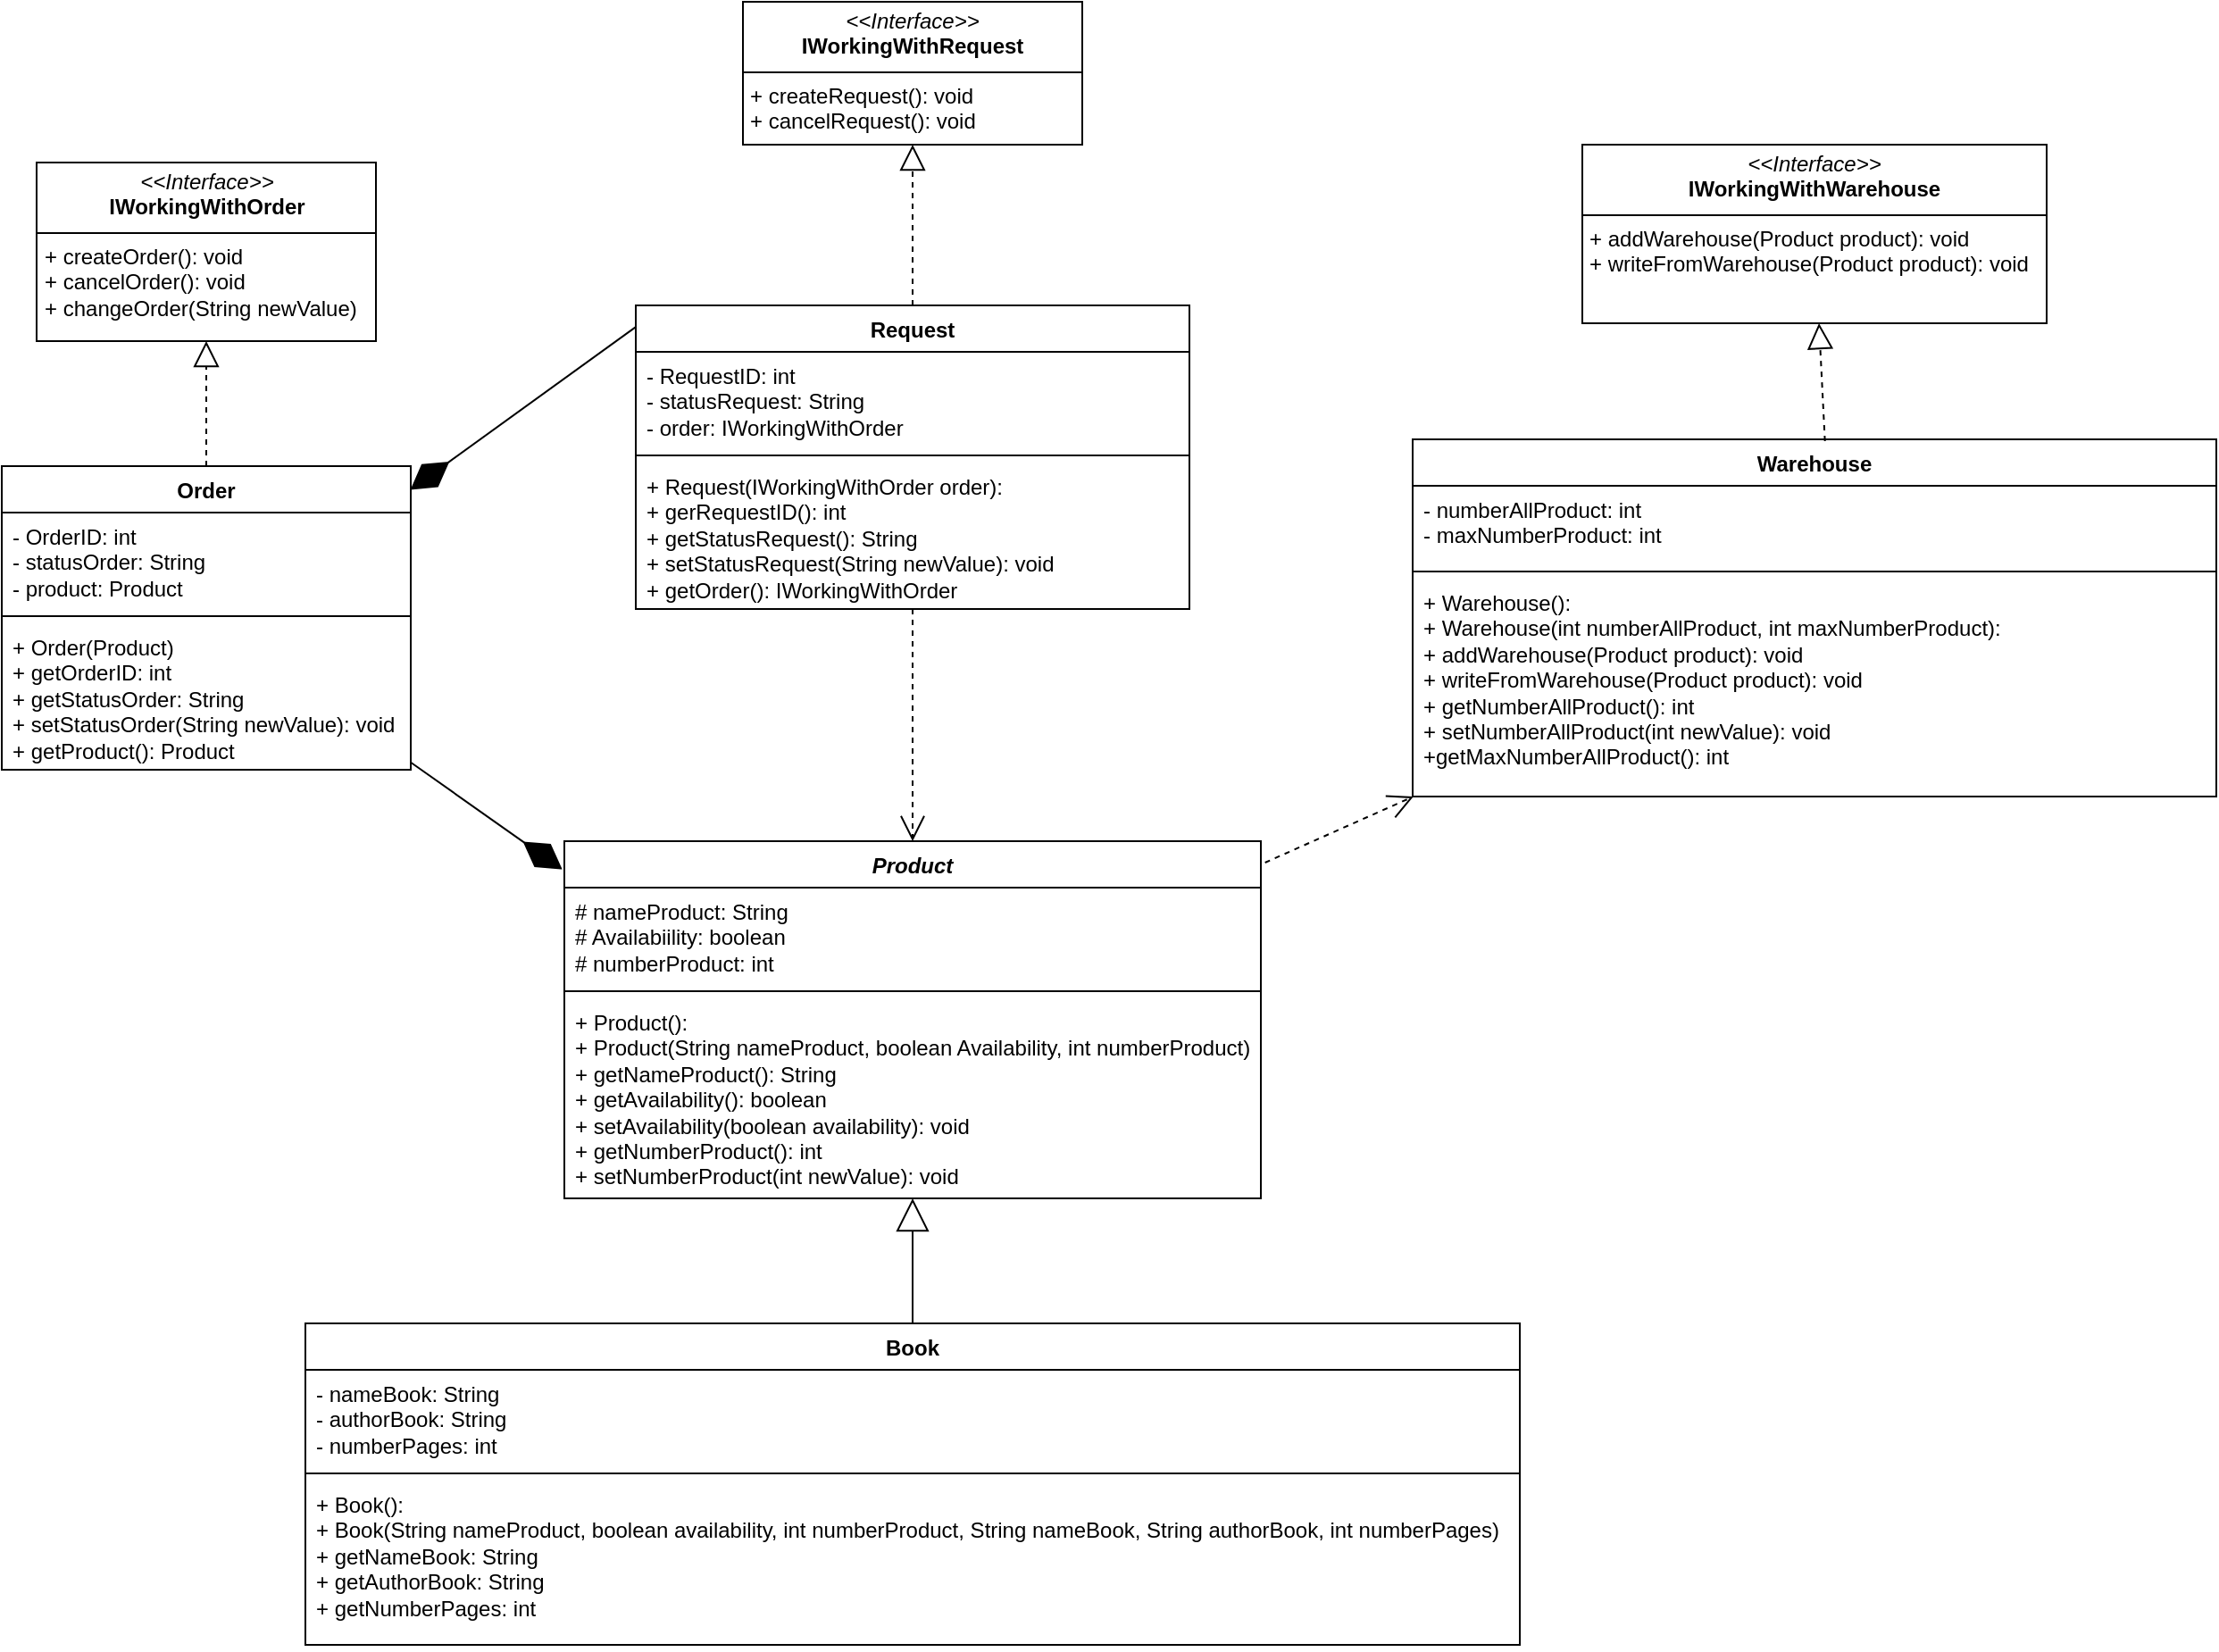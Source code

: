 <mxfile version="25.0.2">
  <diagram id="C5RBs43oDa-KdzZeNtuy" name="Page-1">
    <mxGraphModel dx="2049" dy="2363" grid="1" gridSize="10" guides="1" tooltips="1" connect="1" arrows="1" fold="1" page="1" pageScale="1" pageWidth="827" pageHeight="1169" math="0" shadow="0">
      <root>
        <mxCell id="WIyWlLk6GJQsqaUBKTNV-0" />
        <mxCell id="WIyWlLk6GJQsqaUBKTNV-1" parent="WIyWlLk6GJQsqaUBKTNV-0" />
        <mxCell id="oVKRYBlbmNhZD7qQroof-0" value="&lt;i style=&quot;&quot;&gt;Product&lt;/i&gt;" style="swimlane;fontStyle=1;align=center;verticalAlign=top;childLayout=stackLayout;horizontal=1;startSize=26;horizontalStack=0;resizeParent=1;resizeParentMax=0;resizeLast=0;collapsible=1;marginBottom=0;whiteSpace=wrap;html=1;" vertex="1" parent="WIyWlLk6GJQsqaUBKTNV-1">
          <mxGeometry x="415" y="420" width="390" height="200" as="geometry" />
        </mxCell>
        <mxCell id="oVKRYBlbmNhZD7qQroof-1" value="# nameProduct: String&lt;div&gt;# Availabiility: boolean&lt;/div&gt;&lt;div&gt;# numberProduct: int&lt;/div&gt;" style="text;strokeColor=none;fillColor=none;align=left;verticalAlign=top;spacingLeft=4;spacingRight=4;overflow=hidden;rotatable=0;points=[[0,0.5],[1,0.5]];portConstraint=eastwest;whiteSpace=wrap;html=1;" vertex="1" parent="oVKRYBlbmNhZD7qQroof-0">
          <mxGeometry y="26" width="390" height="54" as="geometry" />
        </mxCell>
        <mxCell id="oVKRYBlbmNhZD7qQroof-2" value="" style="line;strokeWidth=1;fillColor=none;align=left;verticalAlign=middle;spacingTop=-1;spacingLeft=3;spacingRight=3;rotatable=0;labelPosition=right;points=[];portConstraint=eastwest;strokeColor=inherit;" vertex="1" parent="oVKRYBlbmNhZD7qQroof-0">
          <mxGeometry y="80" width="390" height="8" as="geometry" />
        </mxCell>
        <mxCell id="oVKRYBlbmNhZD7qQroof-3" value="+ Product():&lt;div&gt;+ Product(String nameProduct, boolean Availability, int numberProduct)&lt;/div&gt;&lt;div&gt;+ getNameProduct(): String&lt;/div&gt;&lt;div&gt;+ get&lt;span style=&quot;background-color: initial;&quot;&gt;Availability(): boolean&lt;/span&gt;&lt;/div&gt;&lt;div&gt;&lt;span style=&quot;background-color: initial;&quot;&gt;+ set&lt;/span&gt;&lt;span style=&quot;background-color: initial;&quot;&gt;Availability(boolean a&lt;/span&gt;&lt;span style=&quot;background-color: initial;&quot;&gt;vailability&lt;/span&gt;&lt;span style=&quot;background-color: initial;&quot;&gt;): void&lt;/span&gt;&lt;/div&gt;&lt;div&gt;&lt;span style=&quot;background-color: initial;&quot;&gt;+ getNumberProduct(): int&lt;/span&gt;&lt;/div&gt;&lt;div&gt;&lt;span style=&quot;background-color: initial;&quot;&gt;+ setNumberProduct(int newValue): void&lt;/span&gt;&lt;/div&gt;" style="text;strokeColor=none;fillColor=none;align=left;verticalAlign=top;spacingLeft=4;spacingRight=4;overflow=hidden;rotatable=0;points=[[0,0.5],[1,0.5]];portConstraint=eastwest;whiteSpace=wrap;html=1;" vertex="1" parent="oVKRYBlbmNhZD7qQroof-0">
          <mxGeometry y="88" width="390" height="112" as="geometry" />
        </mxCell>
        <mxCell id="oVKRYBlbmNhZD7qQroof-4" value="Book" style="swimlane;fontStyle=1;align=center;verticalAlign=top;childLayout=stackLayout;horizontal=1;startSize=26;horizontalStack=0;resizeParent=1;resizeParentMax=0;resizeLast=0;collapsible=1;marginBottom=0;whiteSpace=wrap;html=1;" vertex="1" parent="WIyWlLk6GJQsqaUBKTNV-1">
          <mxGeometry x="270" y="690" width="680" height="180" as="geometry" />
        </mxCell>
        <mxCell id="oVKRYBlbmNhZD7qQroof-5" value="- nameBook: String&lt;div&gt;- authorBook: String&lt;/div&gt;&lt;div&gt;- numberPages: int&lt;/div&gt;" style="text;strokeColor=none;fillColor=none;align=left;verticalAlign=top;spacingLeft=4;spacingRight=4;overflow=hidden;rotatable=0;points=[[0,0.5],[1,0.5]];portConstraint=eastwest;whiteSpace=wrap;html=1;" vertex="1" parent="oVKRYBlbmNhZD7qQroof-4">
          <mxGeometry y="26" width="680" height="54" as="geometry" />
        </mxCell>
        <mxCell id="oVKRYBlbmNhZD7qQroof-6" value="" style="line;strokeWidth=1;fillColor=none;align=left;verticalAlign=middle;spacingTop=-1;spacingLeft=3;spacingRight=3;rotatable=0;labelPosition=right;points=[];portConstraint=eastwest;strokeColor=inherit;" vertex="1" parent="oVKRYBlbmNhZD7qQroof-4">
          <mxGeometry y="80" width="680" height="8" as="geometry" />
        </mxCell>
        <mxCell id="oVKRYBlbmNhZD7qQroof-7" value="+ Book():&lt;div&gt;+ Book(String nameProduct, boolean availability, int numberProduct, String nameBook, String authorBook, int numberPages)&lt;/div&gt;&lt;div&gt;+ getNameBook: String&lt;/div&gt;&lt;div&gt;+ getAuthorBook: String&lt;/div&gt;&lt;div&gt;+ getNumberPages: int&lt;/div&gt;" style="text;strokeColor=none;fillColor=none;align=left;verticalAlign=top;spacingLeft=4;spacingRight=4;overflow=hidden;rotatable=0;points=[[0,0.5],[1,0.5]];portConstraint=eastwest;whiteSpace=wrap;html=1;" vertex="1" parent="oVKRYBlbmNhZD7qQroof-4">
          <mxGeometry y="88" width="680" height="92" as="geometry" />
        </mxCell>
        <mxCell id="oVKRYBlbmNhZD7qQroof-8" value="" style="endArrow=block;endSize=16;endFill=0;html=1;rounded=0;exitX=0.5;exitY=0;exitDx=0;exitDy=0;" edge="1" parent="WIyWlLk6GJQsqaUBKTNV-1" source="oVKRYBlbmNhZD7qQroof-4" target="oVKRYBlbmNhZD7qQroof-0">
          <mxGeometry width="160" relative="1" as="geometry">
            <mxPoint x="315" y="710" as="sourcePoint" />
            <mxPoint x="475" y="710" as="targetPoint" />
          </mxGeometry>
        </mxCell>
        <mxCell id="oVKRYBlbmNhZD7qQroof-9" value="Warehouse" style="swimlane;fontStyle=1;align=center;verticalAlign=top;childLayout=stackLayout;horizontal=1;startSize=26;horizontalStack=0;resizeParent=1;resizeParentMax=0;resizeLast=0;collapsible=1;marginBottom=0;whiteSpace=wrap;html=1;" vertex="1" parent="WIyWlLk6GJQsqaUBKTNV-1">
          <mxGeometry x="890" y="195" width="450" height="200" as="geometry" />
        </mxCell>
        <mxCell id="oVKRYBlbmNhZD7qQroof-10" value="- numberAllProduct: int&lt;div&gt;- maxNumberProduct: int&amp;nbsp;&lt;/div&gt;" style="text;strokeColor=none;fillColor=none;align=left;verticalAlign=top;spacingLeft=4;spacingRight=4;overflow=hidden;rotatable=0;points=[[0,0.5],[1,0.5]];portConstraint=eastwest;whiteSpace=wrap;html=1;" vertex="1" parent="oVKRYBlbmNhZD7qQroof-9">
          <mxGeometry y="26" width="450" height="44" as="geometry" />
        </mxCell>
        <mxCell id="oVKRYBlbmNhZD7qQroof-11" value="" style="line;strokeWidth=1;fillColor=none;align=left;verticalAlign=middle;spacingTop=-1;spacingLeft=3;spacingRight=3;rotatable=0;labelPosition=right;points=[];portConstraint=eastwest;strokeColor=inherit;" vertex="1" parent="oVKRYBlbmNhZD7qQroof-9">
          <mxGeometry y="70" width="450" height="8" as="geometry" />
        </mxCell>
        <mxCell id="oVKRYBlbmNhZD7qQroof-12" value="+ Warehouse():&lt;div&gt;+ Warehouse(int&amp;nbsp;&lt;span style=&quot;background-color: initial;&quot;&gt;numberAllProduct, int&amp;nbsp;&lt;/span&gt;&lt;span style=&quot;background-color: initial;&quot;&gt;maxNumberProduct&lt;/span&gt;&lt;span style=&quot;background-color: initial;&quot;&gt;):&lt;/span&gt;&lt;/div&gt;&lt;div&gt;&lt;span style=&quot;background-color: initial;&quot;&gt;+ addWarehouse(Product product): void&lt;/span&gt;&lt;/div&gt;&lt;div&gt;&lt;span style=&quot;background-color: initial;&quot;&gt;+ writeFromWarehouse(Product product): void&lt;/span&gt;&lt;/div&gt;&lt;div&gt;&lt;span style=&quot;background-color: initial;&quot;&gt;+ getNumberAllProduct(): int&lt;/span&gt;&lt;/div&gt;&lt;div&gt;&lt;span style=&quot;background-color: initial;&quot;&gt;+ setNumberAllProduct(int newValue): void&lt;/span&gt;&lt;/div&gt;&lt;div&gt;&lt;span style=&quot;background-color: initial;&quot;&gt;+getMaxNumberAllProduct(): int&lt;/span&gt;&lt;/div&gt;" style="text;strokeColor=none;fillColor=none;align=left;verticalAlign=top;spacingLeft=4;spacingRight=4;overflow=hidden;rotatable=0;points=[[0,0.5],[1,0.5]];portConstraint=eastwest;whiteSpace=wrap;html=1;" vertex="1" parent="oVKRYBlbmNhZD7qQroof-9">
          <mxGeometry y="78" width="450" height="122" as="geometry" />
        </mxCell>
        <mxCell id="oVKRYBlbmNhZD7qQroof-13" value="&lt;p style=&quot;margin:0px;margin-top:4px;text-align:center;&quot;&gt;&lt;i&gt;&amp;lt;&amp;lt;Interface&amp;gt;&amp;gt;&lt;/i&gt;&lt;br&gt;&lt;b&gt;IWorkingWithOrder&lt;/b&gt;&lt;/p&gt;&lt;hr size=&quot;1&quot; style=&quot;border-style:solid;&quot;&gt;&lt;p style=&quot;margin:0px;margin-left:4px;&quot;&gt;+ createOrder(): void&lt;/p&gt;&lt;p style=&quot;margin:0px;margin-left:4px;&quot;&gt;+ cancelOrder(): void&lt;/p&gt;&lt;p style=&quot;margin:0px;margin-left:4px;&quot;&gt;+ changeOrder(String newValue)&lt;/p&gt;" style="verticalAlign=top;align=left;overflow=fill;html=1;whiteSpace=wrap;" vertex="1" parent="WIyWlLk6GJQsqaUBKTNV-1">
          <mxGeometry x="119.5" y="40" width="190" height="100" as="geometry" />
        </mxCell>
        <mxCell id="oVKRYBlbmNhZD7qQroof-14" value="" style="endArrow=block;dashed=1;endFill=0;endSize=12;html=1;rounded=0;" edge="1" parent="WIyWlLk6GJQsqaUBKTNV-1" source="oVKRYBlbmNhZD7qQroof-16" target="oVKRYBlbmNhZD7qQroof-13">
          <mxGeometry width="160" relative="1" as="geometry">
            <mxPoint x="159.5" y="-510" as="sourcePoint" />
            <mxPoint x="319.5" y="-510" as="targetPoint" />
          </mxGeometry>
        </mxCell>
        <mxCell id="oVKRYBlbmNhZD7qQroof-15" value="" style="endArrow=open;dashed=1;endFill=0;endSize=12;html=1;rounded=0;exitX=1.006;exitY=0.06;exitDx=0;exitDy=0;exitPerimeter=0;" edge="1" parent="WIyWlLk6GJQsqaUBKTNV-1" source="oVKRYBlbmNhZD7qQroof-0" target="oVKRYBlbmNhZD7qQroof-9">
          <mxGeometry width="160" relative="1" as="geometry">
            <mxPoint x="900" y="390" as="sourcePoint" />
            <mxPoint x="900" y="270" as="targetPoint" />
          </mxGeometry>
        </mxCell>
        <mxCell id="oVKRYBlbmNhZD7qQroof-16" value="Order" style="swimlane;fontStyle=1;align=center;verticalAlign=top;childLayout=stackLayout;horizontal=1;startSize=26;horizontalStack=0;resizeParent=1;resizeParentMax=0;resizeLast=0;collapsible=1;marginBottom=0;whiteSpace=wrap;html=1;" vertex="1" parent="WIyWlLk6GJQsqaUBKTNV-1">
          <mxGeometry x="100" y="210" width="229" height="170" as="geometry" />
        </mxCell>
        <mxCell id="oVKRYBlbmNhZD7qQroof-17" value="- OrderID: int&lt;div&gt;- statusOrder: String&lt;/div&gt;&lt;div&gt;- product: Product&lt;/div&gt;" style="text;strokeColor=none;fillColor=none;align=left;verticalAlign=top;spacingLeft=4;spacingRight=4;overflow=hidden;rotatable=0;points=[[0,0.5],[1,0.5]];portConstraint=eastwest;whiteSpace=wrap;html=1;" vertex="1" parent="oVKRYBlbmNhZD7qQroof-16">
          <mxGeometry y="26" width="229" height="54" as="geometry" />
        </mxCell>
        <mxCell id="oVKRYBlbmNhZD7qQroof-18" value="" style="line;strokeWidth=1;fillColor=none;align=left;verticalAlign=middle;spacingTop=-1;spacingLeft=3;spacingRight=3;rotatable=0;labelPosition=right;points=[];portConstraint=eastwest;strokeColor=inherit;" vertex="1" parent="oVKRYBlbmNhZD7qQroof-16">
          <mxGeometry y="80" width="229" height="8" as="geometry" />
        </mxCell>
        <mxCell id="oVKRYBlbmNhZD7qQroof-19" value="+ Order(Product)&lt;div&gt;+ getOrderID: int&lt;/div&gt;&lt;div&gt;+ getStatusOrder: String&lt;/div&gt;&lt;div&gt;+ setStatusOrder(String newValue): void&lt;/div&gt;&lt;div&gt;+ getProduct(): Product&lt;/div&gt;&lt;div&gt;&lt;br&gt;&lt;/div&gt;" style="text;strokeColor=none;fillColor=none;align=left;verticalAlign=top;spacingLeft=4;spacingRight=4;overflow=hidden;rotatable=0;points=[[0,0.5],[1,0.5]];portConstraint=eastwest;whiteSpace=wrap;html=1;" vertex="1" parent="oVKRYBlbmNhZD7qQroof-16">
          <mxGeometry y="88" width="229" height="82" as="geometry" />
        </mxCell>
        <mxCell id="oVKRYBlbmNhZD7qQroof-20" value="Request" style="swimlane;fontStyle=1;align=center;verticalAlign=top;childLayout=stackLayout;horizontal=1;startSize=26;horizontalStack=0;resizeParent=1;resizeParentMax=0;resizeLast=0;collapsible=1;marginBottom=0;whiteSpace=wrap;html=1;" vertex="1" parent="WIyWlLk6GJQsqaUBKTNV-1">
          <mxGeometry x="455" y="120" width="310" height="170" as="geometry" />
        </mxCell>
        <mxCell id="oVKRYBlbmNhZD7qQroof-21" value="- RequestID: int&lt;div&gt;- statusRequest: String&lt;/div&gt;&lt;div&gt;- order: IWorkingWithOrder&amp;nbsp;&lt;/div&gt;" style="text;strokeColor=none;fillColor=none;align=left;verticalAlign=top;spacingLeft=4;spacingRight=4;overflow=hidden;rotatable=0;points=[[0,0.5],[1,0.5]];portConstraint=eastwest;whiteSpace=wrap;html=1;" vertex="1" parent="oVKRYBlbmNhZD7qQroof-20">
          <mxGeometry y="26" width="310" height="54" as="geometry" />
        </mxCell>
        <mxCell id="oVKRYBlbmNhZD7qQroof-22" value="" style="line;strokeWidth=1;fillColor=none;align=left;verticalAlign=middle;spacingTop=-1;spacingLeft=3;spacingRight=3;rotatable=0;labelPosition=right;points=[];portConstraint=eastwest;strokeColor=inherit;" vertex="1" parent="oVKRYBlbmNhZD7qQroof-20">
          <mxGeometry y="80" width="310" height="8" as="geometry" />
        </mxCell>
        <mxCell id="oVKRYBlbmNhZD7qQroof-23" value="+ Request(IWorkingWithOrder order):&lt;div&gt;+ gerRequestID(): int&lt;/div&gt;&lt;div&gt;+ getStatusRequest(): String&lt;/div&gt;&lt;div&gt;+ set&lt;span style=&quot;background-color: initial;&quot;&gt;StatusRequest(String newValue): void&lt;/span&gt;&lt;/div&gt;&lt;div&gt;&lt;span style=&quot;background-color: initial;&quot;&gt;+ getOrder():&amp;nbsp;&lt;/span&gt;&lt;span style=&quot;background-color: initial;&quot;&gt;IWorkingWithOrder&lt;/span&gt;&lt;span style=&quot;background-color: initial;&quot;&gt;&amp;nbsp;&lt;/span&gt;&lt;/div&gt;&lt;div&gt;&lt;br&gt;&lt;/div&gt;" style="text;strokeColor=none;fillColor=none;align=left;verticalAlign=top;spacingLeft=4;spacingRight=4;overflow=hidden;rotatable=0;points=[[0,0.5],[1,0.5]];portConstraint=eastwest;whiteSpace=wrap;html=1;" vertex="1" parent="oVKRYBlbmNhZD7qQroof-20">
          <mxGeometry y="88" width="310" height="82" as="geometry" />
        </mxCell>
        <mxCell id="oVKRYBlbmNhZD7qQroof-24" value="&lt;p style=&quot;margin:0px;margin-top:4px;text-align:center;&quot;&gt;&lt;i&gt;&amp;lt;&amp;lt;Interface&amp;gt;&amp;gt;&lt;/i&gt;&lt;br&gt;&lt;b&gt;IWorkingWithRequest&lt;/b&gt;&lt;/p&gt;&lt;hr size=&quot;1&quot; style=&quot;border-style:solid;&quot;&gt;&lt;p style=&quot;margin:0px;margin-left:4px;&quot;&gt;+ createRequest(): void&lt;/p&gt;&lt;p style=&quot;margin:0px;margin-left:4px;&quot;&gt;+ cancelRequest(): void&lt;/p&gt;" style="verticalAlign=top;align=left;overflow=fill;html=1;whiteSpace=wrap;" vertex="1" parent="WIyWlLk6GJQsqaUBKTNV-1">
          <mxGeometry x="515" y="-50" width="190" height="80" as="geometry" />
        </mxCell>
        <mxCell id="oVKRYBlbmNhZD7qQroof-25" value="" style="endArrow=block;dashed=1;endFill=0;endSize=12;html=1;rounded=0;entryX=0.5;entryY=1;entryDx=0;entryDy=0;" edge="1" parent="WIyWlLk6GJQsqaUBKTNV-1" source="oVKRYBlbmNhZD7qQroof-20" target="oVKRYBlbmNhZD7qQroof-24">
          <mxGeometry width="160" relative="1" as="geometry">
            <mxPoint x="660" y="90" as="sourcePoint" />
            <mxPoint x="660" y="160" as="targetPoint" />
          </mxGeometry>
        </mxCell>
        <mxCell id="oVKRYBlbmNhZD7qQroof-26" value="&lt;p style=&quot;margin:0px;margin-top:4px;text-align:center;&quot;&gt;&lt;i&gt;&amp;lt;&amp;lt;Interface&amp;gt;&amp;gt;&lt;/i&gt;&lt;br&gt;&lt;b&gt;IWorkingWithWarehouse&lt;/b&gt;&lt;/p&gt;&lt;hr size=&quot;1&quot; style=&quot;border-style:solid;&quot;&gt;&lt;p style=&quot;margin:0px;margin-left:4px;&quot;&gt;+ addWarehouse(Product product): void&lt;/p&gt;&lt;p style=&quot;margin:0px;margin-left:4px;&quot;&gt;+ writeFromWarehouse(Product product): void&lt;/p&gt;" style="verticalAlign=top;align=left;overflow=fill;html=1;whiteSpace=wrap;" vertex="1" parent="WIyWlLk6GJQsqaUBKTNV-1">
          <mxGeometry x="985" y="30" width="260" height="100" as="geometry" />
        </mxCell>
        <mxCell id="oVKRYBlbmNhZD7qQroof-27" value="" style="endArrow=block;dashed=1;endFill=0;endSize=12;html=1;rounded=0;exitX=0.513;exitY=0.005;exitDx=0;exitDy=0;exitPerimeter=0;" edge="1" parent="WIyWlLk6GJQsqaUBKTNV-1" source="oVKRYBlbmNhZD7qQroof-9" target="oVKRYBlbmNhZD7qQroof-26">
          <mxGeometry width="160" relative="1" as="geometry">
            <mxPoint x="1080" y="-40" as="sourcePoint" />
            <mxPoint x="1080" y="30" as="targetPoint" />
          </mxGeometry>
        </mxCell>
        <mxCell id="oVKRYBlbmNhZD7qQroof-28" value="" style="endArrow=diamondThin;endFill=1;endSize=24;html=1;rounded=0;entryX=-0.003;entryY=0.079;entryDx=0;entryDy=0;entryPerimeter=0;" edge="1" parent="WIyWlLk6GJQsqaUBKTNV-1" source="oVKRYBlbmNhZD7qQroof-16" target="oVKRYBlbmNhZD7qQroof-0">
          <mxGeometry width="160" relative="1" as="geometry">
            <mxPoint x="190" y="460" as="sourcePoint" />
            <mxPoint x="350" y="460" as="targetPoint" />
          </mxGeometry>
        </mxCell>
        <mxCell id="oVKRYBlbmNhZD7qQroof-29" value="" style="endArrow=diamondThin;endFill=1;endSize=24;html=1;rounded=0;entryX=0.999;entryY=0.078;entryDx=0;entryDy=0;entryPerimeter=0;exitX=0;exitY=0.071;exitDx=0;exitDy=0;exitPerimeter=0;" edge="1" parent="WIyWlLk6GJQsqaUBKTNV-1" source="oVKRYBlbmNhZD7qQroof-20" target="oVKRYBlbmNhZD7qQroof-16">
          <mxGeometry width="160" relative="1" as="geometry">
            <mxPoint x="410" y="230" as="sourcePoint" />
            <mxPoint x="519" y="416" as="targetPoint" />
          </mxGeometry>
        </mxCell>
        <mxCell id="oVKRYBlbmNhZD7qQroof-30" value="" style="endArrow=open;dashed=1;endFill=0;endSize=12;html=1;rounded=0;" edge="1" parent="WIyWlLk6GJQsqaUBKTNV-1" source="oVKRYBlbmNhZD7qQroof-20" target="oVKRYBlbmNhZD7qQroof-0">
          <mxGeometry width="160" relative="1" as="geometry">
            <mxPoint x="460" y="392" as="sourcePoint" />
            <mxPoint x="687" y="220" as="targetPoint" />
          </mxGeometry>
        </mxCell>
      </root>
    </mxGraphModel>
  </diagram>
</mxfile>
